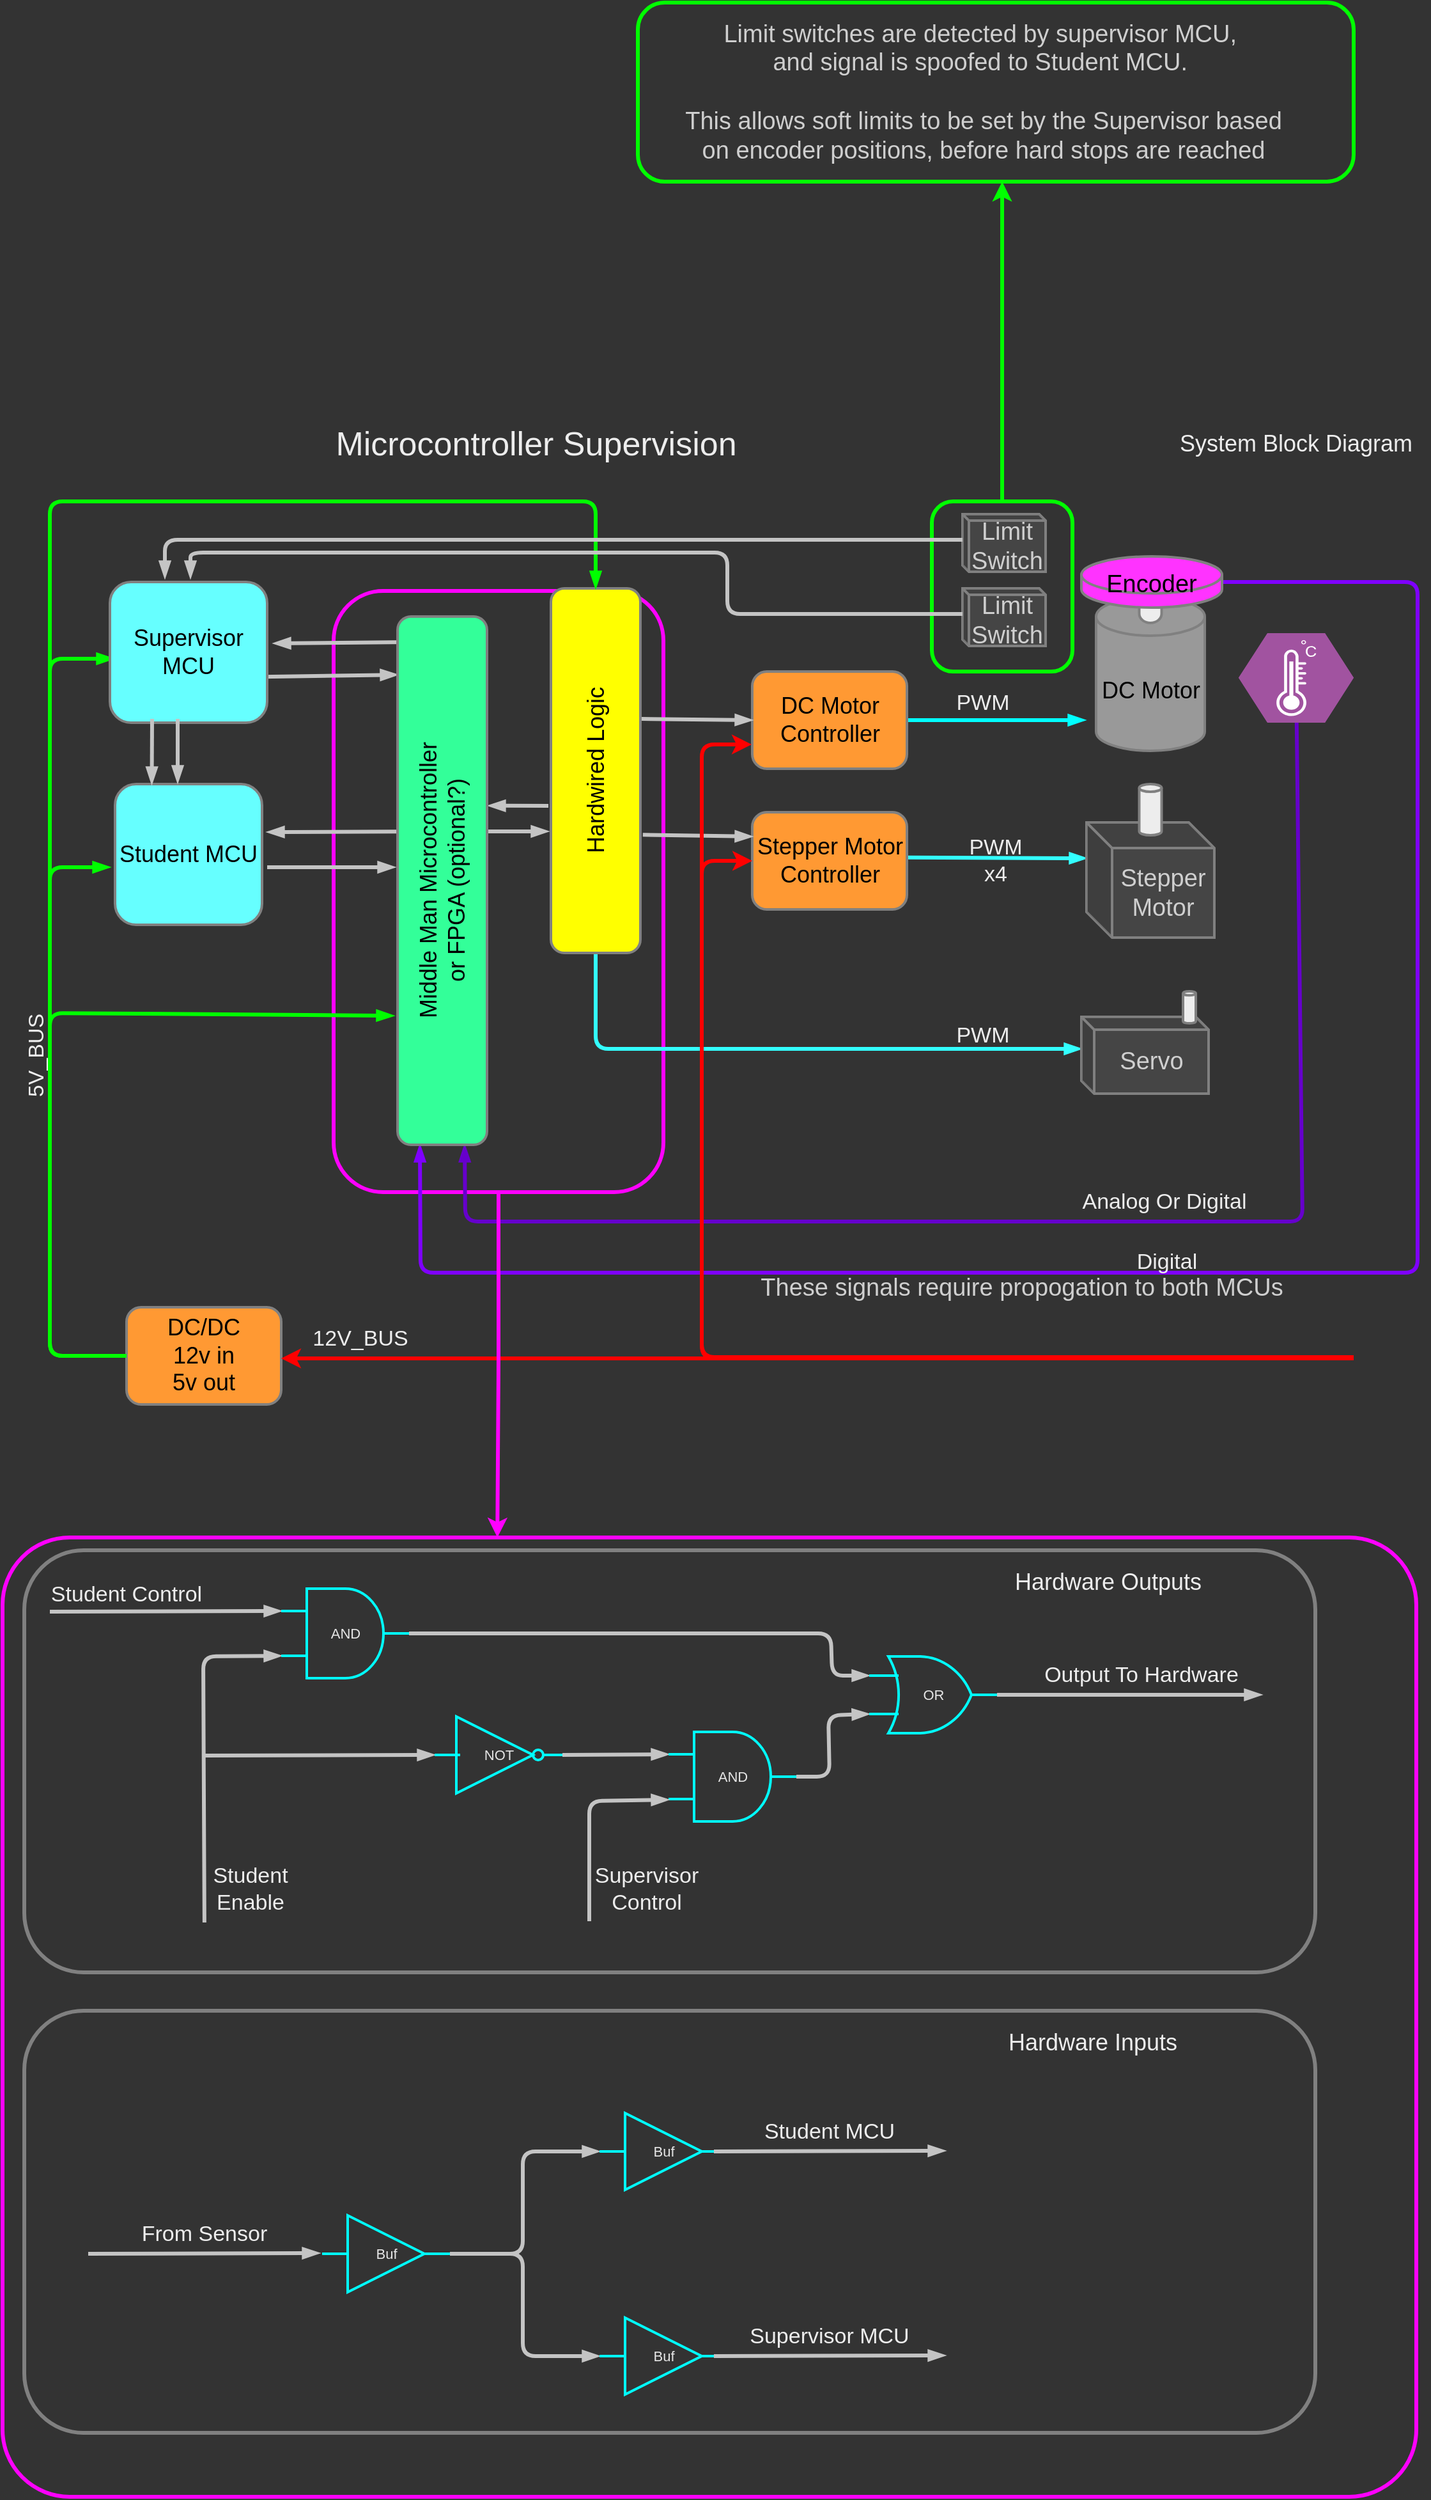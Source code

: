 <mxfile version="16.1.2" type="device"><diagram id="R2lEEEUBdFMjLlhIrx00" name="Page-1"><mxGraphModel dx="1574" dy="2234" grid="1" gridSize="10" guides="1" tooltips="1" connect="1" arrows="1" fold="1" page="1" pageScale="1" pageWidth="1169" pageHeight="827" background="#333333" math="0" shadow="0" extFonts="Permanent Marker^https://fonts.googleapis.com/css?family=Permanent+Marker"><root><mxCell id="0"/><mxCell id="1" parent="0"/><mxCell id="jrk8ZqJHigK1QhRm1nAY-21" value="" style="rounded=1;whiteSpace=wrap;html=1;fillColor=none;strokeColor=#00FF00;strokeWidth=3;" vertex="1" parent="1"><mxGeometry x="510" y="-320" width="560" height="140" as="geometry"/></mxCell><mxCell id="jrk8ZqJHigK1QhRm1nAY-1" value="" style="rounded=1;whiteSpace=wrap;html=1;fillColor=none;strokeColor=#FF00FF;strokeWidth=3;" vertex="1" parent="1"><mxGeometry x="272" y="140" width="258" height="470" as="geometry"/></mxCell><mxCell id="jrk8ZqJHigK1QhRm1nAY-19" value="" style="rounded=1;whiteSpace=wrap;html=1;fillColor=none;strokeColor=#00FF00;strokeWidth=3;" vertex="1" parent="1"><mxGeometry x="740" y="70" width="110" height="133" as="geometry"/></mxCell><mxCell id="jrk8ZqJHigK1QhRm1nAY-17" value="" style="rounded=1;whiteSpace=wrap;html=1;fillColor=none;strokeColor=#808080;strokeWidth=3;arcSize=14;" vertex="1" parent="1"><mxGeometry x="30" y="890" width="1010" height="330" as="geometry"/></mxCell><mxCell id="jrk8ZqJHigK1QhRm1nAY-18" value="" style="rounded=1;whiteSpace=wrap;html=1;fillColor=none;strokeColor=#808080;strokeWidth=3;arcSize=14;" vertex="1" parent="1"><mxGeometry x="30" y="1250" width="1010" height="330" as="geometry"/></mxCell><mxCell id="jrk8ZqJHigK1QhRm1nAY-16" value="" style="rounded=1;whiteSpace=wrap;html=1;fillColor=none;strokeColor=#FF00FF;strokeWidth=3;arcSize=7;" vertex="1" parent="1"><mxGeometry x="13" y="880" width="1106" height="750" as="geometry"/></mxCell><mxCell id="-wrwpV7lYt0KPp8EP5NR-14" style="edgeStyle=none;shape=connector;rounded=1;orthogonalLoop=1;jettySize=auto;html=1;entryX=0;entryY=0.75;entryDx=0;entryDy=0;entryPerimeter=0;labelBackgroundColor=default;fontFamily=Helvetica;fontSize=11;fontColor=default;endArrow=blockThin;strokeColor=#C4C4C4;strokeWidth=3;endFill=1;" parent="1" target="-wrwpV7lYt0KPp8EP5NR-11" edge="1"><mxGeometry relative="1" as="geometry"><mxPoint x="170.933" y="1181" as="sourcePoint"/><Array as="points"><mxPoint x="170" y="973"/></Array></mxGeometry></mxCell><mxCell id="-wrwpV7lYt0KPp8EP5NR-4" value="Supervisor Control" style="text;html=1;strokeColor=none;fillColor=none;align=center;verticalAlign=middle;whiteSpace=wrap;rounded=0;fontColor=#EDEDED;fontSize=17;fontFamily=Helvetica;" parent="1" vertex="1"><mxGeometry x="487" y="1140" width="60" height="30" as="geometry"/></mxCell><mxCell id="-wrwpV7lYt0KPp8EP5NR-15" style="edgeStyle=none;shape=connector;rounded=1;orthogonalLoop=1;jettySize=auto;html=1;entryX=0;entryY=0.25;entryDx=0;entryDy=0;entryPerimeter=0;labelBackgroundColor=default;fontFamily=Helvetica;fontSize=11;fontColor=default;endArrow=blockThin;endFill=1;strokeColor=#C4C4C4;strokeWidth=3;" parent="1" target="-wrwpV7lYt0KPp8EP5NR-11" edge="1"><mxGeometry relative="1" as="geometry"><mxPoint x="50" y="938" as="sourcePoint"/></mxGeometry></mxCell><mxCell id="-wrwpV7lYt0KPp8EP5NR-7" value="Student Control" style="text;html=1;strokeColor=none;fillColor=none;align=center;verticalAlign=middle;whiteSpace=wrap;rounded=0;fontColor=#EDEDED;fontSize=17;fontFamily=Helvetica;" parent="1" vertex="1"><mxGeometry x="30" y="900" width="160" height="50" as="geometry"/></mxCell><mxCell id="-wrwpV7lYt0KPp8EP5NR-8" value="" style="endArrow=blockThin;html=1;strokeWidth=3;rounded=1;strokeColor=#C4C4C4;entryX=0;entryY=0.5;entryDx=0;entryDy=0;entryPerimeter=0;endFill=1;" parent="1" target="-wrwpV7lYt0KPp8EP5NR-18" edge="1"><mxGeometry width="50" height="50" relative="1" as="geometry"><mxPoint x="170" y="1050.5" as="sourcePoint"/><mxPoint x="360" y="1050" as="targetPoint"/><Array as="points"/></mxGeometry></mxCell><mxCell id="-wrwpV7lYt0KPp8EP5NR-28" style="edgeStyle=none;shape=connector;rounded=1;orthogonalLoop=1;jettySize=auto;html=1;exitX=1;exitY=0.5;exitDx=0;exitDy=0;exitPerimeter=0;entryX=0;entryY=0.25;entryDx=0;entryDy=0;entryPerimeter=0;labelBackgroundColor=default;fontFamily=Helvetica;fontSize=11;fontColor=default;endArrow=blockThin;endFill=1;strokeColor=#C4C4C4;strokeWidth=3;" parent="1" source="-wrwpV7lYt0KPp8EP5NR-11" target="-wrwpV7lYt0KPp8EP5NR-26" edge="1"><mxGeometry relative="1" as="geometry"><Array as="points"><mxPoint x="661" y="955"/><mxPoint x="662" y="988"/></Array></mxGeometry></mxCell><mxCell id="-wrwpV7lYt0KPp8EP5NR-11" value="AND" style="verticalLabelPosition=middle;shadow=0;dashed=0;align=center;html=1;verticalAlign=middle;shape=mxgraph.electrical.logic_gates.logic_gate;operation=and;fontFamily=Helvetica;fontSize=11;fontColor=#E6E6E6;strokeWidth=2;fillColor=none;strokeColor=#00FFFF;labelPosition=center;" parent="1" vertex="1"><mxGeometry x="231" y="920" width="100" height="70" as="geometry"/></mxCell><mxCell id="-wrwpV7lYt0KPp8EP5NR-23" style="edgeStyle=none;shape=connector;rounded=1;orthogonalLoop=1;jettySize=auto;html=1;exitX=1;exitY=0.5;exitDx=0;exitDy=0;exitPerimeter=0;entryX=0;entryY=0.25;entryDx=0;entryDy=0;entryPerimeter=0;labelBackgroundColor=default;fontFamily=Helvetica;fontSize=11;fontColor=default;endArrow=blockThin;endFill=1;strokeColor=#C4C4C4;strokeWidth=3;" parent="1" source="-wrwpV7lYt0KPp8EP5NR-18" target="-wrwpV7lYt0KPp8EP5NR-21" edge="1"><mxGeometry relative="1" as="geometry"/></mxCell><mxCell id="-wrwpV7lYt0KPp8EP5NR-18" value="NOT" style="verticalLabelPosition=middle;shadow=0;dashed=0;align=center;html=1;verticalAlign=middle;shape=mxgraph.electrical.logic_gates.inverter_2;fontFamily=Helvetica;fontSize=11;fontColor=#E6E6E6;strokeColor=#00FFFF;strokeWidth=2;fillColor=none;labelPosition=center;" parent="1" vertex="1"><mxGeometry x="351" y="1020" width="100" height="60" as="geometry"/></mxCell><mxCell id="-wrwpV7lYt0KPp8EP5NR-27" style="edgeStyle=none;shape=connector;rounded=1;orthogonalLoop=1;jettySize=auto;html=1;exitX=1;exitY=0.5;exitDx=0;exitDy=0;exitPerimeter=0;entryX=0;entryY=0.75;entryDx=0;entryDy=0;entryPerimeter=0;labelBackgroundColor=default;fontFamily=Helvetica;fontSize=11;fontColor=default;endArrow=blockThin;endFill=1;strokeColor=#C4C4C4;strokeWidth=3;" parent="1" source="-wrwpV7lYt0KPp8EP5NR-21" target="-wrwpV7lYt0KPp8EP5NR-26" edge="1"><mxGeometry relative="1" as="geometry"><Array as="points"><mxPoint x="660" y="1067"/><mxPoint x="659" y="1019"/></Array></mxGeometry></mxCell><mxCell id="-wrwpV7lYt0KPp8EP5NR-21" value="AND" style="verticalLabelPosition=middle;shadow=0;dashed=0;align=center;html=1;verticalAlign=middle;shape=mxgraph.electrical.logic_gates.logic_gate;operation=and;fontFamily=Helvetica;fontSize=11;fontColor=#E6E6E6;strokeWidth=2;fillColor=none;strokeColor=#00FFFF;labelPosition=center;" parent="1" vertex="1"><mxGeometry x="534" y="1032" width="100" height="70" as="geometry"/></mxCell><mxCell id="-wrwpV7lYt0KPp8EP5NR-24" style="edgeStyle=none;shape=connector;rounded=1;orthogonalLoop=1;jettySize=auto;html=1;entryX=0;entryY=0.75;entryDx=0;entryDy=0;entryPerimeter=0;labelBackgroundColor=default;fontFamily=Helvetica;fontSize=11;fontColor=default;endArrow=blockThin;strokeColor=#C4C4C4;strokeWidth=3;endFill=1;" parent="1" edge="1"><mxGeometry relative="1" as="geometry"><mxPoint x="472" y="1180" as="sourcePoint"/><mxPoint x="534" y="1085" as="targetPoint"/><Array as="points"><mxPoint x="472" y="1086"/></Array></mxGeometry></mxCell><mxCell id="-wrwpV7lYt0KPp8EP5NR-25" value="12V_BUS" style="text;html=1;strokeColor=none;fillColor=none;align=center;verticalAlign=middle;whiteSpace=wrap;rounded=0;fontColor=#EDEDED;fontSize=17;fontFamily=Helvetica;rotation=0;" parent="1" vertex="1"><mxGeometry x="263" y="710" width="60" height="30" as="geometry"/></mxCell><mxCell id="-wrwpV7lYt0KPp8EP5NR-29" style="edgeStyle=none;shape=connector;rounded=1;orthogonalLoop=1;jettySize=auto;html=1;exitX=1;exitY=0.5;exitDx=0;exitDy=0;exitPerimeter=0;labelBackgroundColor=default;fontFamily=Helvetica;fontSize=11;fontColor=default;endArrow=blockThin;endFill=1;strokeColor=#C4C4C4;strokeWidth=3;entryX=1;entryY=1;entryDx=0;entryDy=0;" parent="1" source="-wrwpV7lYt0KPp8EP5NR-26" edge="1" target="-wrwpV7lYt0KPp8EP5NR-30"><mxGeometry relative="1" as="geometry"><mxPoint x="1090" y="1003" as="targetPoint"/></mxGeometry></mxCell><mxCell id="-wrwpV7lYt0KPp8EP5NR-26" value="OR" style="verticalLabelPosition=middle;shadow=0;dashed=0;align=center;html=1;verticalAlign=middle;shape=mxgraph.electrical.logic_gates.logic_gate;operation=or;fontFamily=Helvetica;fontSize=11;fontColor=#E6E6E6;strokeColor=#00FFFF;strokeWidth=2;fillColor=none;labelPosition=center;" parent="1" vertex="1"><mxGeometry x="691" y="973" width="100" height="60" as="geometry"/></mxCell><mxCell id="-wrwpV7lYt0KPp8EP5NR-30" value="Output To Hardware" style="text;html=1;strokeColor=none;fillColor=none;align=center;verticalAlign=middle;whiteSpace=wrap;rounded=0;fontColor=#EDEDED;fontSize=17;fontFamily=Helvetica;" parent="1" vertex="1"><mxGeometry x="810" y="973" width="188" height="30" as="geometry"/></mxCell><mxCell id="-wrwpV7lYt0KPp8EP5NR-31" value="Microcontroller Supervision" style="text;html=1;strokeColor=none;fillColor=none;align=center;verticalAlign=middle;whiteSpace=wrap;rounded=0;fontColor=#EDEDED;fontSize=26;fontFamily=Helvetica;" parent="1" vertex="1"><mxGeometry x="216" y="10" width="429" height="30" as="geometry"/></mxCell><mxCell id="-wrwpV7lYt0KPp8EP5NR-32" value="System Block Diagram" style="text;html=1;strokeColor=none;fillColor=none;align=center;verticalAlign=middle;whiteSpace=wrap;rounded=0;fontColor=#EDEDED;fontSize=18;fontFamily=Helvetica;" parent="1" vertex="1"><mxGeometry x="923" y="10" width="204" height="30" as="geometry"/></mxCell><mxCell id="-wrwpV7lYt0KPp8EP5NR-56" style="edgeStyle=none;shape=connector;rounded=1;orthogonalLoop=1;jettySize=auto;html=1;entryX=0;entryY=0.25;entryDx=0;entryDy=0;labelBackgroundColor=default;fontFamily=Helvetica;fontSize=19;fontColor=#CFCFCF;endArrow=blockThin;endFill=1;strokeColor=#C4C4C4;strokeWidth=3;" parent="1" edge="1"><mxGeometry relative="1" as="geometry"><mxPoint x="216" y="207.121" as="sourcePoint"/><mxPoint x="322.0" y="205.5" as="targetPoint"/></mxGeometry></mxCell><mxCell id="-wrwpV7lYt0KPp8EP5NR-55" style="edgeStyle=none;shape=connector;rounded=1;orthogonalLoop=1;jettySize=auto;html=1;labelBackgroundColor=default;fontFamily=Helvetica;fontSize=19;fontColor=#CFCFCF;endArrow=blockThin;endFill=1;strokeColor=#C4C4C4;strokeWidth=3;" parent="1" edge="1"><mxGeometry relative="1" as="geometry"><mxPoint x="320" y="356" as="targetPoint"/><mxPoint x="220.0" y="356" as="sourcePoint"/></mxGeometry></mxCell><mxCell id="-wrwpV7lYt0KPp8EP5NR-69" style="edgeStyle=none;shape=connector;rounded=1;orthogonalLoop=1;jettySize=auto;html=1;labelBackgroundColor=default;fontFamily=Helvetica;fontSize=19;fontColor=#CFCFCF;endArrow=blockThin;endFill=1;strokeColor=#00FF00;strokeWidth=3;exitX=0;exitY=0.5;exitDx=0;exitDy=0;" parent="1" source="-wrwpV7lYt0KPp8EP5NR-35" edge="1"><mxGeometry relative="1" as="geometry"><mxPoint x="100" y="193" as="targetPoint"/><Array as="points"><mxPoint x="50" y="738"/><mxPoint x="50" y="193"/></Array></mxGeometry></mxCell><mxCell id="-wrwpV7lYt0KPp8EP5NR-35" value="DC/DC&lt;br&gt;12v in&lt;br&gt;5v out" style="rounded=1;whiteSpace=wrap;html=1;fontFamily=Helvetica;fontSize=18;fontColor=default;strokeColor=#808080;strokeWidth=2;fillColor=#FF9933;" parent="1" vertex="1"><mxGeometry x="110" y="700" width="121" height="76" as="geometry"/></mxCell><mxCell id="-wrwpV7lYt0KPp8EP5NR-36" value="" style="endArrow=classic;html=1;rounded=1;labelBackgroundColor=default;fontFamily=Helvetica;fontSize=18;fontColor=default;strokeColor=#FF0000;strokeWidth=3;shape=connector;entryX=1;entryY=0.5;entryDx=0;entryDy=0;" parent="1" edge="1"><mxGeometry width="50" height="50" relative="1" as="geometry"><mxPoint x="1070" y="740" as="sourcePoint"/><mxPoint x="231" y="740.0" as="targetPoint"/></mxGeometry></mxCell><mxCell id="-wrwpV7lYt0KPp8EP5NR-52" style="edgeStyle=none;shape=connector;rounded=1;orthogonalLoop=1;jettySize=auto;html=1;labelBackgroundColor=default;fontFamily=Helvetica;fontSize=19;fontColor=#CFCFCF;endArrow=blockThin;endFill=1;strokeColor=#00FFFF;strokeWidth=3;" parent="1" source="-wrwpV7lYt0KPp8EP5NR-37" edge="1"><mxGeometry relative="1" as="geometry"><mxPoint x="860" y="241.0" as="targetPoint"/></mxGeometry></mxCell><mxCell id="-wrwpV7lYt0KPp8EP5NR-37" value="DC Motor Controller" style="rounded=1;whiteSpace=wrap;html=1;fontFamily=Helvetica;fontSize=18;fontColor=default;strokeColor=#808080;strokeWidth=2;fillColor=#FF9933;" parent="1" vertex="1"><mxGeometry x="599.5" y="203" width="121" height="76" as="geometry"/></mxCell><mxCell id="-wrwpV7lYt0KPp8EP5NR-51" style="edgeStyle=none;shape=connector;rounded=1;orthogonalLoop=1;jettySize=auto;html=1;labelBackgroundColor=default;fontFamily=Helvetica;fontSize=19;fontColor=#CFCFCF;endArrow=blockThin;endFill=1;strokeColor=#33FFFF;strokeWidth=3;entryX=0;entryY=0.311;entryDx=0;entryDy=0;entryPerimeter=0;exitX=1.004;exitY=0.466;exitDx=0;exitDy=0;exitPerimeter=0;" parent="1" source="-wrwpV7lYt0KPp8EP5NR-38" target="-wrwpV7lYt0KPp8EP5NR-46" edge="1"><mxGeometry relative="1" as="geometry"><mxPoint x="710" y="351" as="sourcePoint"/><mxPoint x="850" y="351" as="targetPoint"/></mxGeometry></mxCell><mxCell id="-wrwpV7lYt0KPp8EP5NR-38" value="Stepper Motor Controller" style="rounded=1;whiteSpace=wrap;html=1;fontFamily=Helvetica;fontSize=18;fontColor=default;strokeColor=#808080;strokeWidth=2;fillColor=#FF9933;" parent="1" vertex="1"><mxGeometry x="599.5" y="313" width="121" height="76" as="geometry"/></mxCell><mxCell id="-wrwpV7lYt0KPp8EP5NR-53" style="edgeStyle=none;shape=connector;rounded=1;orthogonalLoop=1;jettySize=auto;html=1;entryX=0;entryY=0.5;entryDx=0;entryDy=0;labelBackgroundColor=default;fontFamily=Helvetica;fontSize=19;fontColor=#CFCFCF;endArrow=blockThin;endFill=1;strokeColor=#C4C4C4;strokeWidth=3;exitX=1.01;exitY=0.358;exitDx=0;exitDy=0;exitPerimeter=0;" parent="1" source="-wrwpV7lYt0KPp8EP5NR-39" target="-wrwpV7lYt0KPp8EP5NR-37" edge="1"><mxGeometry relative="1" as="geometry"/></mxCell><mxCell id="-wrwpV7lYt0KPp8EP5NR-54" style="edgeStyle=none;shape=connector;rounded=1;orthogonalLoop=1;jettySize=auto;html=1;entryX=0;entryY=0.25;entryDx=0;entryDy=0;labelBackgroundColor=default;fontFamily=Helvetica;fontSize=19;fontColor=#CFCFCF;endArrow=blockThin;endFill=1;strokeColor=#C4C4C4;strokeWidth=3;exitX=1.027;exitY=0.676;exitDx=0;exitDy=0;exitPerimeter=0;" parent="1" source="-wrwpV7lYt0KPp8EP5NR-39" target="-wrwpV7lYt0KPp8EP5NR-38" edge="1"><mxGeometry relative="1" as="geometry"/></mxCell><mxCell id="-wrwpV7lYt0KPp8EP5NR-68" style="edgeStyle=none;shape=connector;rounded=1;orthogonalLoop=1;jettySize=auto;html=1;entryX=0;entryY=0;entryDx=0;entryDy=25;entryPerimeter=0;labelBackgroundColor=default;fontFamily=Helvetica;fontSize=19;fontColor=#CFCFCF;endArrow=blockThin;endFill=1;strokeColor=#33FFFF;strokeWidth=3;exitX=0.5;exitY=1;exitDx=0;exitDy=0;" parent="1" source="-wrwpV7lYt0KPp8EP5NR-39" target="-wrwpV7lYt0KPp8EP5NR-64" edge="1"><mxGeometry relative="1" as="geometry"><Array as="points"><mxPoint x="477" y="498"/></Array></mxGeometry></mxCell><mxCell id="-wrwpV7lYt0KPp8EP5NR-39" value="Hardwired Logic" style="rounded=1;whiteSpace=wrap;html=1;fontFamily=Helvetica;fontSize=18;fontColor=default;strokeColor=#808080;strokeWidth=2;fillColor=#FFFF00;horizontal=0;" parent="1" vertex="1"><mxGeometry x="442" y="138" width="70" height="285" as="geometry"/></mxCell><mxCell id="-wrwpV7lYt0KPp8EP5NR-57" style="edgeStyle=none;shape=connector;rounded=1;orthogonalLoop=1;jettySize=auto;html=1;labelBackgroundColor=default;fontFamily=Helvetica;fontSize=19;fontColor=#CFCFCF;endArrow=blockThin;endFill=1;strokeColor=#C4C4C4;strokeWidth=3;entryX=1;entryY=0.25;entryDx=0;entryDy=0;" parent="1" edge="1"><mxGeometry relative="1" as="geometry"><mxPoint x="220.0" y="328.5" as="targetPoint"/><mxPoint x="322.0" y="328.128" as="sourcePoint"/></mxGeometry></mxCell><mxCell id="-wrwpV7lYt0KPp8EP5NR-58" style="edgeStyle=none;shape=connector;rounded=1;orthogonalLoop=1;jettySize=auto;html=1;labelBackgroundColor=default;fontFamily=Helvetica;fontSize=19;fontColor=#CFCFCF;endArrow=blockThin;endFill=1;strokeColor=#C4C4C4;strokeWidth=3;exitX=-0.018;exitY=0.198;exitDx=0;exitDy=0;exitPerimeter=0;" parent="1" edge="1"><mxGeometry relative="1" as="geometry"><mxPoint x="329.74" y="180.02" as="sourcePoint"/><mxPoint x="225" y="181" as="targetPoint"/></mxGeometry></mxCell><mxCell id="-wrwpV7lYt0KPp8EP5NR-59" style="edgeStyle=none;shape=connector;rounded=1;orthogonalLoop=1;jettySize=auto;html=1;labelBackgroundColor=default;fontFamily=Helvetica;fontSize=19;fontColor=#CFCFCF;endArrow=blockThin;endFill=1;strokeColor=#C4C4C4;strokeWidth=3;" parent="1" edge="1"><mxGeometry relative="1" as="geometry"><mxPoint x="440" y="328" as="targetPoint"/><mxPoint x="392.0" y="328" as="sourcePoint"/></mxGeometry></mxCell><mxCell id="-wrwpV7lYt0KPp8EP5NR-41" value="DC Motor" style="shape=cylinder3;whiteSpace=wrap;html=1;boundedLbl=1;backgroundOutline=1;size=15;fontFamily=Helvetica;fontSize=18;fontColor=default;strokeColor=#808080;strokeWidth=2;fillColor=#999999;" parent="1" vertex="1"><mxGeometry x="868.5" y="145" width="85" height="120" as="geometry"/></mxCell><mxCell id="-wrwpV7lYt0KPp8EP5NR-42" value="" style="shape=cylinder3;whiteSpace=wrap;html=1;boundedLbl=1;backgroundOutline=1;size=7.286;fontFamily=Helvetica;fontSize=18;fontColor=default;strokeColor=#808080;strokeWidth=2;fillColor=#EDEDED;" parent="1" vertex="1"><mxGeometry x="902.25" y="125" width="17.5" height="40" as="geometry"/></mxCell><mxCell id="-wrwpV7lYt0KPp8EP5NR-62" style="edgeStyle=none;shape=connector;rounded=1;orthogonalLoop=1;jettySize=auto;html=1;entryX=0.25;entryY=1;entryDx=0;entryDy=0;labelBackgroundColor=default;fontFamily=Helvetica;fontSize=19;fontColor=#CFCFCF;endArrow=blockThin;endFill=1;strokeColor=#7F00FF;strokeWidth=3;" parent="1" source="-wrwpV7lYt0KPp8EP5NR-43" edge="1"><mxGeometry relative="1" as="geometry"><Array as="points"><mxPoint x="1120" y="133"/><mxPoint x="1120" y="673"/><mxPoint x="340" y="673"/></Array><mxPoint x="339.5" y="573" as="targetPoint"/></mxGeometry></mxCell><mxCell id="-wrwpV7lYt0KPp8EP5NR-43" value="Encoder" style="shape=cylinder3;whiteSpace=wrap;html=1;boundedLbl=1;backgroundOutline=1;size=14.429;fontFamily=Helvetica;fontSize=19;fontColor=default;strokeColor=#808080;strokeWidth=2;fillColor=#FF33FF;verticalAlign=bottom;" parent="1" vertex="1"><mxGeometry x="857" y="113" width="110" height="40" as="geometry"/></mxCell><mxCell id="-wrwpV7lYt0KPp8EP5NR-46" value="Stepper Motor" style="shape=cube;whiteSpace=wrap;html=1;boundedLbl=1;backgroundOutline=1;darkOpacity=0.05;darkOpacity2=0.1;fontFamily=Helvetica;fontSize=19;fontColor=#CFCFCF;strokeColor=#808080;strokeWidth=2;fillColor=#454545;size=20;" parent="1" vertex="1"><mxGeometry x="861" y="321" width="100" height="90" as="geometry"/></mxCell><mxCell id="-wrwpV7lYt0KPp8EP5NR-47" value="" style="shape=cylinder3;whiteSpace=wrap;html=1;boundedLbl=1;backgroundOutline=1;size=3.0;fontFamily=Helvetica;fontSize=18;fontColor=default;strokeColor=#808080;strokeWidth=2;fillColor=#EDEDED;" parent="1" vertex="1"><mxGeometry x="902.25" y="291" width="17.5" height="40" as="geometry"/></mxCell><mxCell id="-wrwpV7lYt0KPp8EP5NR-61" style="edgeStyle=none;shape=connector;rounded=1;orthogonalLoop=1;jettySize=auto;html=1;labelBackgroundColor=default;fontFamily=Helvetica;fontSize=19;fontColor=#CFCFCF;endArrow=blockThin;endFill=1;strokeColor=#6600CC;strokeWidth=3;entryX=0.75;entryY=1;entryDx=0;entryDy=0;" parent="1" source="-wrwpV7lYt0KPp8EP5NR-49" edge="1"><mxGeometry relative="1" as="geometry"><mxPoint x="374.5" y="573" as="targetPoint"/><Array as="points"><mxPoint x="1030" y="633"/><mxPoint x="375" y="633"/></Array></mxGeometry></mxCell><mxCell id="-wrwpV7lYt0KPp8EP5NR-49" value="" style="verticalLabelPosition=bottom;sketch=0;html=1;fillColor=#A153A0;strokeColor=#ffffff;verticalAlign=top;align=center;points=[[0,0.5,0],[0.125,0.25,0],[0.25,0,0],[0.5,0,0],[0.75,0,0],[0.875,0.25,0],[1,0.5,0],[0.875,0.75,0],[0.75,1,0],[0.5,1,0],[0.125,0.75,0]];pointerEvents=1;shape=mxgraph.cisco_safe.compositeIcon;bgIcon=mxgraph.cisco_safe.design.blank_device;resIcon=mxgraph.cisco_safe.design.sensor;fontFamily=Helvetica;fontSize=19;fontColor=#CFCFCF;" parent="1" vertex="1"><mxGeometry x="980" y="173" width="90" height="70" as="geometry"/></mxCell><mxCell id="-wrwpV7lYt0KPp8EP5NR-60" style="edgeStyle=none;shape=connector;rounded=1;orthogonalLoop=1;jettySize=auto;html=1;labelBackgroundColor=default;fontFamily=Helvetica;fontSize=19;fontColor=#CFCFCF;endArrow=blockThin;endFill=1;strokeColor=#C4C4C4;strokeWidth=3;entryX=1.014;entryY=0.459;entryDx=0;entryDy=0;entryPerimeter=0;" parent="1" edge="1"><mxGeometry relative="1" as="geometry"><mxPoint x="440" y="308" as="sourcePoint"/><mxPoint x="392.98" y="307.91" as="targetPoint"/></mxGeometry></mxCell><mxCell id="-wrwpV7lYt0KPp8EP5NR-63" value="These signals require propogation to both MCUs" style="text;html=1;align=center;verticalAlign=middle;resizable=0;points=[];autosize=1;strokeColor=none;fillColor=none;fontSize=19;fontFamily=Helvetica;fontColor=#CFCFCF;" parent="1" vertex="1"><mxGeometry x="599.5" y="670" width="420" height="30" as="geometry"/></mxCell><mxCell id="-wrwpV7lYt0KPp8EP5NR-64" value="Servo" style="shape=cube;whiteSpace=wrap;html=1;boundedLbl=1;backgroundOutline=1;darkOpacity=0.05;darkOpacity2=0.1;fontFamily=Helvetica;fontSize=19;fontColor=#CFCFCF;strokeColor=#808080;strokeWidth=2;fillColor=#454545;size=10;" parent="1" vertex="1"><mxGeometry x="857" y="473" width="99.5" height="60" as="geometry"/></mxCell><mxCell id="-wrwpV7lYt0KPp8EP5NR-66" value="" style="shape=cylinder3;whiteSpace=wrap;html=1;boundedLbl=1;backgroundOutline=1;size=1.586;fontFamily=Helvetica;fontSize=18;fontColor=default;strokeColor=#808080;strokeWidth=2;fillColor=#EDEDED;" parent="1" vertex="1"><mxGeometry x="936.5" y="453" width="10" height="25" as="geometry"/></mxCell><mxCell id="-wrwpV7lYt0KPp8EP5NR-70" value="5V_BUS" style="text;html=1;strokeColor=none;fillColor=none;align=center;verticalAlign=middle;whiteSpace=wrap;rounded=0;fontColor=#EDEDED;fontSize=17;fontFamily=Helvetica;rotation=-90;" parent="1" vertex="1"><mxGeometry x="10" y="488" width="60" height="30" as="geometry"/></mxCell><mxCell id="-wrwpV7lYt0KPp8EP5NR-71" style="edgeStyle=none;shape=connector;rounded=1;orthogonalLoop=1;jettySize=auto;html=1;labelBackgroundColor=default;fontFamily=Helvetica;fontSize=19;fontColor=#CFCFCF;endArrow=blockThin;endFill=1;strokeColor=#00FF00;strokeWidth=3;entryX=0;entryY=0.5;entryDx=0;entryDy=0;" parent="1" edge="1"><mxGeometry relative="1" as="geometry"><mxPoint x="50" y="400" as="sourcePoint"/><mxPoint x="97.0" y="356" as="targetPoint"/><Array as="points"><mxPoint x="50" y="356"/></Array></mxGeometry></mxCell><mxCell id="JdVP8ySz5SBKlMVDkbmb-1" value="" style="endArrow=classic;html=1;rounded=1;labelBackgroundColor=default;fontFamily=Helvetica;fontSize=18;fontColor=default;strokeColor=#FF0000;strokeWidth=3;shape=connector;entryX=0;entryY=0.5;entryDx=0;entryDy=0;" parent="1" target="-wrwpV7lYt0KPp8EP5NR-38" edge="1"><mxGeometry width="50" height="50" relative="1" as="geometry"><mxPoint x="1070" y="739" as="sourcePoint"/><mxPoint x="559.5" y="389" as="targetPoint"/><Array as="points"><mxPoint x="560" y="739"/><mxPoint x="560" y="351"/></Array></mxGeometry></mxCell><mxCell id="JdVP8ySz5SBKlMVDkbmb-2" value="" style="endArrow=classic;html=1;rounded=1;labelBackgroundColor=default;fontFamily=Helvetica;fontSize=18;fontColor=default;strokeColor=#FF0000;strokeWidth=3;shape=connector;entryX=0;entryY=0.5;entryDx=0;entryDy=0;" parent="1" edge="1"><mxGeometry width="50" height="50" relative="1" as="geometry"><mxPoint x="599.5" y="740" as="sourcePoint"/><mxPoint x="599" y="260" as="targetPoint"/><Array as="points"><mxPoint x="560" y="740"/><mxPoint x="560" y="260"/></Array></mxGeometry></mxCell><mxCell id="JdVP8ySz5SBKlMVDkbmb-3" style="edgeStyle=none;shape=connector;rounded=1;orthogonalLoop=1;jettySize=auto;html=1;labelBackgroundColor=default;fontFamily=Helvetica;fontSize=19;fontColor=#CFCFCF;endArrow=blockThin;endFill=1;strokeColor=#00FF00;strokeWidth=3;entryX=-0.043;entryY=0.794;entryDx=0;entryDy=0;entryPerimeter=0;" parent="1" edge="1"><mxGeometry relative="1" as="geometry"><mxPoint x="50" y="514" as="sourcePoint"/><mxPoint x="318.99" y="472.06" as="targetPoint"/><Array as="points"><mxPoint x="50" y="470"/></Array></mxGeometry></mxCell><mxCell id="JdVP8ySz5SBKlMVDkbmb-5" value="PWM" style="text;html=1;strokeColor=none;fillColor=none;align=center;verticalAlign=middle;whiteSpace=wrap;rounded=0;fontColor=#EDEDED;fontSize=17;fontFamily=Helvetica;rotation=0;" parent="1" vertex="1"><mxGeometry x="750" y="473" width="60" height="30" as="geometry"/></mxCell><mxCell id="JdVP8ySz5SBKlMVDkbmb-6" style="edgeStyle=none;shape=connector;rounded=1;orthogonalLoop=1;jettySize=auto;html=1;labelBackgroundColor=default;fontFamily=Helvetica;fontSize=19;fontColor=#CFCFCF;endArrow=blockThin;endFill=1;strokeColor=#00FF00;strokeWidth=3;exitX=0;exitY=0.5;exitDx=0;exitDy=0;entryX=0.5;entryY=0;entryDx=0;entryDy=0;" parent="1" source="-wrwpV7lYt0KPp8EP5NR-35" target="-wrwpV7lYt0KPp8EP5NR-39" edge="1"><mxGeometry relative="1" as="geometry"><mxPoint x="480" y="70" as="targetPoint"/><Array as="points"><mxPoint x="50" y="738"/><mxPoint x="50" y="70"/><mxPoint x="477" y="70"/></Array><mxPoint x="110" y="615" as="sourcePoint"/></mxGeometry></mxCell><mxCell id="JdVP8ySz5SBKlMVDkbmb-7" value="PWM&lt;br&gt;x4" style="text;html=1;strokeColor=none;fillColor=none;align=center;verticalAlign=middle;whiteSpace=wrap;rounded=0;fontColor=#EDEDED;fontSize=17;fontFamily=Helvetica;rotation=0;" parent="1" vertex="1"><mxGeometry x="760" y="326.5" width="60" height="49" as="geometry"/></mxCell><mxCell id="JdVP8ySz5SBKlMVDkbmb-10" value="PWM" style="text;html=1;strokeColor=none;fillColor=none;align=center;verticalAlign=middle;whiteSpace=wrap;rounded=0;fontColor=#EDEDED;fontSize=17;fontFamily=Helvetica;rotation=0;" parent="1" vertex="1"><mxGeometry x="750" y="213" width="60" height="30" as="geometry"/></mxCell><mxCell id="JdVP8ySz5SBKlMVDkbmb-11" value="Digital" style="text;html=1;strokeColor=none;fillColor=none;align=center;verticalAlign=middle;whiteSpace=wrap;rounded=0;fontColor=#EDEDED;fontSize=17;fontFamily=Helvetica;rotation=0;" parent="1" vertex="1"><mxGeometry x="893.5" y="650" width="60" height="30" as="geometry"/></mxCell><mxCell id="JdVP8ySz5SBKlMVDkbmb-12" value="Analog Or Digital" style="text;html=1;strokeColor=none;fillColor=none;align=center;verticalAlign=middle;whiteSpace=wrap;rounded=0;fontColor=#EDEDED;fontSize=17;fontFamily=Helvetica;rotation=0;" parent="1" vertex="1"><mxGeometry x="848" y="603" width="148" height="30" as="geometry"/></mxCell><mxCell id="JdVP8ySz5SBKlMVDkbmb-17" value="Student Enable" style="text;html=1;strokeColor=none;fillColor=none;align=center;verticalAlign=middle;whiteSpace=wrap;rounded=0;fontColor=#EDEDED;fontSize=17;fontFamily=Helvetica;" parent="1" vertex="1"><mxGeometry x="177" y="1140" width="60" height="30" as="geometry"/></mxCell><mxCell id="3Oc4Y_hs_8UO8ZSjN4lp-1" value="Limit&lt;br&gt;Switch" style="shape=cube;whiteSpace=wrap;html=1;boundedLbl=1;backgroundOutline=1;darkOpacity=0.05;darkOpacity2=0.1;fontFamily=Helvetica;fontSize=19;fontColor=#CFCFCF;strokeColor=#808080;strokeWidth=2;fillColor=#454545;size=5;" parent="1" vertex="1"><mxGeometry x="764" y="138" width="65" height="45" as="geometry"/></mxCell><mxCell id="3Oc4Y_hs_8UO8ZSjN4lp-2" value="Limit&lt;br&gt;Switch" style="shape=cube;whiteSpace=wrap;html=1;boundedLbl=1;backgroundOutline=1;darkOpacity=0.05;darkOpacity2=0.1;fontFamily=Helvetica;fontSize=19;fontColor=#CFCFCF;strokeColor=#808080;strokeWidth=2;fillColor=#454545;size=5;" parent="1" vertex="1"><mxGeometry x="764" y="80" width="65" height="45" as="geometry"/></mxCell><mxCell id="3Oc4Y_hs_8UO8ZSjN4lp-4" style="edgeStyle=none;shape=connector;rounded=1;orthogonalLoop=1;jettySize=auto;html=1;labelBackgroundColor=default;fontFamily=Helvetica;fontSize=19;fontColor=#CFCFCF;endArrow=blockThin;endFill=1;strokeColor=#C4C4C4;strokeWidth=3;exitX=0;exitY=0;exitDx=0;exitDy=20;exitPerimeter=0;" parent="1" source="3Oc4Y_hs_8UO8ZSjN4lp-2" edge="1"><mxGeometry relative="1" as="geometry"><mxPoint x="522.7" y="250.03" as="sourcePoint"/><mxPoint x="140" y="130" as="targetPoint"/><Array as="points"><mxPoint x="140" y="100"/></Array></mxGeometry></mxCell><mxCell id="3Oc4Y_hs_8UO8ZSjN4lp-5" style="edgeStyle=none;shape=connector;rounded=1;orthogonalLoop=1;jettySize=auto;html=1;labelBackgroundColor=default;fontFamily=Helvetica;fontSize=19;fontColor=#CFCFCF;endArrow=blockThin;endFill=1;strokeColor=#C4C4C4;strokeWidth=3;exitX=0;exitY=0;exitDx=0;exitDy=20;exitPerimeter=0;" parent="1" source="3Oc4Y_hs_8UO8ZSjN4lp-1" edge="1"><mxGeometry relative="1" as="geometry"><mxPoint x="760" y="124" as="sourcePoint"/><mxPoint x="160" y="130" as="targetPoint"/><Array as="points"><mxPoint x="580" y="158"/><mxPoint x="580" y="110"/><mxPoint x="160" y="110"/></Array></mxGeometry></mxCell><mxCell id="jrk8ZqJHigK1QhRm1nAY-2" style="edgeStyle=orthogonalEdgeStyle;rounded=1;orthogonalLoop=1;jettySize=auto;html=1;strokeColor=#FF00FF;fontSize=18;strokeWidth=3;entryX=0.35;entryY=0;entryDx=0;entryDy=0;entryPerimeter=0;" edge="1" parent="1" source="jrk8ZqJHigK1QhRm1nAY-1" target="jrk8ZqJHigK1QhRm1nAY-16"><mxGeometry relative="1" as="geometry"><mxPoint x="401" y="870" as="targetPoint"/></mxGeometry></mxCell><mxCell id="jrk8ZqJHigK1QhRm1nAY-3" value="Hardware Outputs" style="text;html=1;strokeColor=none;fillColor=none;align=center;verticalAlign=middle;whiteSpace=wrap;rounded=0;fontColor=#EDEDED;fontSize=18;fontFamily=Helvetica;" vertex="1" parent="1"><mxGeometry x="776" y="900" width="204" height="30" as="geometry"/></mxCell><mxCell id="jrk8ZqJHigK1QhRm1nAY-4" value="Hardware Inputs" style="text;html=1;strokeColor=none;fillColor=none;align=center;verticalAlign=middle;whiteSpace=wrap;rounded=0;fontColor=#EDEDED;fontSize=18;fontFamily=Helvetica;" vertex="1" parent="1"><mxGeometry x="764" y="1260" width="204" height="30" as="geometry"/></mxCell><mxCell id="jrk8ZqJHigK1QhRm1nAY-5" value="Buf" style="verticalLabelPosition=middle;shadow=0;dashed=0;align=center;html=1;verticalAlign=middle;shape=mxgraph.electrical.logic_gates.buffer2;strokeColor=#00FFFF;strokeWidth=2;fillColor=none;fontSize=11;fontColor=#E6E6E6;horizontal=1;labelPosition=center;" vertex="1" parent="1"><mxGeometry x="263" y="1410" width="100" height="60" as="geometry"/></mxCell><mxCell id="jrk8ZqJHigK1QhRm1nAY-6" value="From Sensor" style="text;html=1;strokeColor=none;fillColor=none;align=center;verticalAlign=middle;whiteSpace=wrap;rounded=0;fontColor=#EDEDED;fontSize=17;fontFamily=Helvetica;" vertex="1" parent="1"><mxGeometry x="90.5" y="1400" width="160" height="50" as="geometry"/></mxCell><mxCell id="jrk8ZqJHigK1QhRm1nAY-7" value="" style="endArrow=blockThin;html=1;strokeWidth=3;rounded=1;strokeColor=#C4C4C4;entryX=0;entryY=0.5;entryDx=0;entryDy=0;entryPerimeter=0;endFill=1;" edge="1" parent="1"><mxGeometry width="50" height="50" relative="1" as="geometry"><mxPoint x="80" y="1440" as="sourcePoint"/><mxPoint x="261" y="1439.5" as="targetPoint"/><Array as="points"/></mxGeometry></mxCell><mxCell id="jrk8ZqJHigK1QhRm1nAY-8" value="" style="endArrow=blockThin;html=1;strokeWidth=3;rounded=1;strokeColor=#C4C4C4;endFill=1;" edge="1" parent="1"><mxGeometry width="50" height="50" relative="1" as="geometry"><mxPoint x="363" y="1440" as="sourcePoint"/><mxPoint x="480" y="1360" as="targetPoint"/><Array as="points"><mxPoint x="420" y="1440"/><mxPoint x="420" y="1360"/></Array></mxGeometry></mxCell><mxCell id="jrk8ZqJHigK1QhRm1nAY-9" value="" style="endArrow=blockThin;html=1;strokeWidth=3;rounded=1;strokeColor=#C4C4C4;endFill=1;" edge="1" parent="1"><mxGeometry width="50" height="50" relative="1" as="geometry"><mxPoint x="363" y="1440" as="sourcePoint"/><mxPoint x="480" y="1520" as="targetPoint"/><Array as="points"><mxPoint x="420" y="1440"/><mxPoint x="420" y="1520"/></Array></mxGeometry></mxCell><mxCell id="jrk8ZqJHigK1QhRm1nAY-10" value="Buf" style="verticalLabelPosition=middle;shadow=0;dashed=0;align=center;html=1;verticalAlign=middle;shape=mxgraph.electrical.logic_gates.buffer2;strokeColor=#00FFFF;strokeWidth=2;fillColor=none;fontSize=11;fontColor=#E6E6E6;horizontal=1;labelPosition=center;" vertex="1" parent="1"><mxGeometry x="480" y="1330" width="100" height="60" as="geometry"/></mxCell><mxCell id="jrk8ZqJHigK1QhRm1nAY-11" value="Buf" style="verticalLabelPosition=middle;shadow=0;dashed=0;align=center;html=1;verticalAlign=middle;shape=mxgraph.electrical.logic_gates.buffer2;strokeColor=#00FFFF;strokeWidth=2;fillColor=none;fontSize=11;fontColor=#E6E6E6;horizontal=1;labelPosition=center;" vertex="1" parent="1"><mxGeometry x="480" y="1490" width="100" height="60" as="geometry"/></mxCell><mxCell id="jrk8ZqJHigK1QhRm1nAY-12" value="" style="endArrow=blockThin;html=1;strokeWidth=3;rounded=1;strokeColor=#C4C4C4;entryX=0;entryY=0.5;entryDx=0;entryDy=0;entryPerimeter=0;endFill=1;" edge="1" parent="1"><mxGeometry width="50" height="50" relative="1" as="geometry"><mxPoint x="569.5" y="1520" as="sourcePoint"/><mxPoint x="750.5" y="1519.5" as="targetPoint"/><Array as="points"/></mxGeometry></mxCell><mxCell id="jrk8ZqJHigK1QhRm1nAY-13" value="" style="endArrow=blockThin;html=1;strokeWidth=3;rounded=1;strokeColor=#C4C4C4;entryX=0;entryY=0.5;entryDx=0;entryDy=0;entryPerimeter=0;endFill=1;" edge="1" parent="1"><mxGeometry width="50" height="50" relative="1" as="geometry"><mxPoint x="569.5" y="1360" as="sourcePoint"/><mxPoint x="750.5" y="1359.5" as="targetPoint"/><Array as="points"/></mxGeometry></mxCell><mxCell id="jrk8ZqJHigK1QhRm1nAY-14" value="Student MCU" style="text;html=1;strokeColor=none;fillColor=none;align=center;verticalAlign=middle;whiteSpace=wrap;rounded=0;fontColor=#EDEDED;fontSize=17;fontFamily=Helvetica;" vertex="1" parent="1"><mxGeometry x="580" y="1320" width="160" height="50" as="geometry"/></mxCell><mxCell id="jrk8ZqJHigK1QhRm1nAY-15" value="Supervisor MCU" style="text;html=1;strokeColor=none;fillColor=none;align=center;verticalAlign=middle;whiteSpace=wrap;rounded=0;fontColor=#EDEDED;fontSize=17;fontFamily=Helvetica;" vertex="1" parent="1"><mxGeometry x="580" y="1480" width="160" height="50" as="geometry"/></mxCell><mxCell id="jrk8ZqJHigK1QhRm1nAY-20" style="edgeStyle=orthogonalEdgeStyle;rounded=1;orthogonalLoop=1;jettySize=auto;html=1;fontColor=default;strokeColor=#00FF00;fontSize=18;strokeWidth=3;" edge="1" parent="1" source="jrk8ZqJHigK1QhRm1nAY-19"><mxGeometry relative="1" as="geometry"><mxPoint x="795" y="-180" as="targetPoint"/></mxGeometry></mxCell><mxCell id="jrk8ZqJHigK1QhRm1nAY-24" value="Supervisor MCU" style="rounded=1;whiteSpace=wrap;html=1;fontFamily=Helvetica;fontSize=18;fontColor=default;strokeColor=#808080;strokeWidth=2;fillColor=#66FFFF;connectable=0;allowArrows=0;" vertex="1" parent="1"><mxGeometry x="97" y="133" width="123" height="110" as="geometry"/></mxCell><mxCell id="jrk8ZqJHigK1QhRm1nAY-25" value="Student MCU" style="rounded=1;whiteSpace=wrap;html=1;fontFamily=Helvetica;fontSize=18;fontColor=default;strokeColor=#808080;strokeWidth=2;fillColor=#66FFFF;" vertex="1" parent="1"><mxGeometry x="101" y="291" width="115" height="110" as="geometry"/></mxCell><mxCell id="jrk8ZqJHigK1QhRm1nAY-26" value="Middle Man Microcontroller&lt;br&gt;or FPGA (optional?)" style="rounded=1;whiteSpace=wrap;html=1;fontFamily=Helvetica;fontSize=18;fontColor=default;strokeColor=#808080;strokeWidth=2;fillColor=#33FF99;horizontal=0;" vertex="1" parent="1"><mxGeometry x="322" y="160" width="70" height="413" as="geometry"/></mxCell><mxCell id="jrk8ZqJHigK1QhRm1nAY-27" value="Limit switches are detected by supervisor MCU,&amp;nbsp;&lt;br&gt;and signal is spoofed to Student MCU.&amp;nbsp;&lt;br&gt;&lt;br&gt;This allows soft limits to be set by the Supervisor based&lt;br&gt;on encoder positions,&amp;nbsp;before hard stops are reached" style="text;html=1;align=center;verticalAlign=middle;resizable=0;points=[];autosize=1;strokeColor=none;fillColor=none;fontSize=19;fontFamily=Helvetica;fontColor=#CFCFCF;" vertex="1" parent="1"><mxGeometry x="540" y="-310" width="480" height="120" as="geometry"/></mxCell><mxCell id="jrk8ZqJHigK1QhRm1nAY-28" style="edgeStyle=none;shape=connector;rounded=1;orthogonalLoop=1;jettySize=auto;html=1;labelBackgroundColor=default;fontFamily=Helvetica;fontSize=19;fontColor=#CFCFCF;endArrow=blockThin;endFill=1;strokeColor=#C4C4C4;strokeWidth=3;entryX=0.25;entryY=0;entryDx=0;entryDy=0;" edge="1" parent="1" target="jrk8ZqJHigK1QhRm1nAY-25"><mxGeometry relative="1" as="geometry"><mxPoint x="130" y="240" as="sourcePoint"/><mxPoint x="235" y="191" as="targetPoint"/></mxGeometry></mxCell><mxCell id="jrk8ZqJHigK1QhRm1nAY-29" style="edgeStyle=none;shape=connector;rounded=1;orthogonalLoop=1;jettySize=auto;html=1;labelBackgroundColor=default;fontFamily=Helvetica;fontSize=19;fontColor=#CFCFCF;endArrow=blockThin;endFill=1;strokeColor=#C4C4C4;strokeWidth=3;" edge="1" parent="1"><mxGeometry relative="1" as="geometry"><mxPoint x="150" y="240" as="sourcePoint"/><mxPoint x="150" y="290" as="targetPoint"/></mxGeometry></mxCell></root></mxGraphModel></diagram></mxfile>